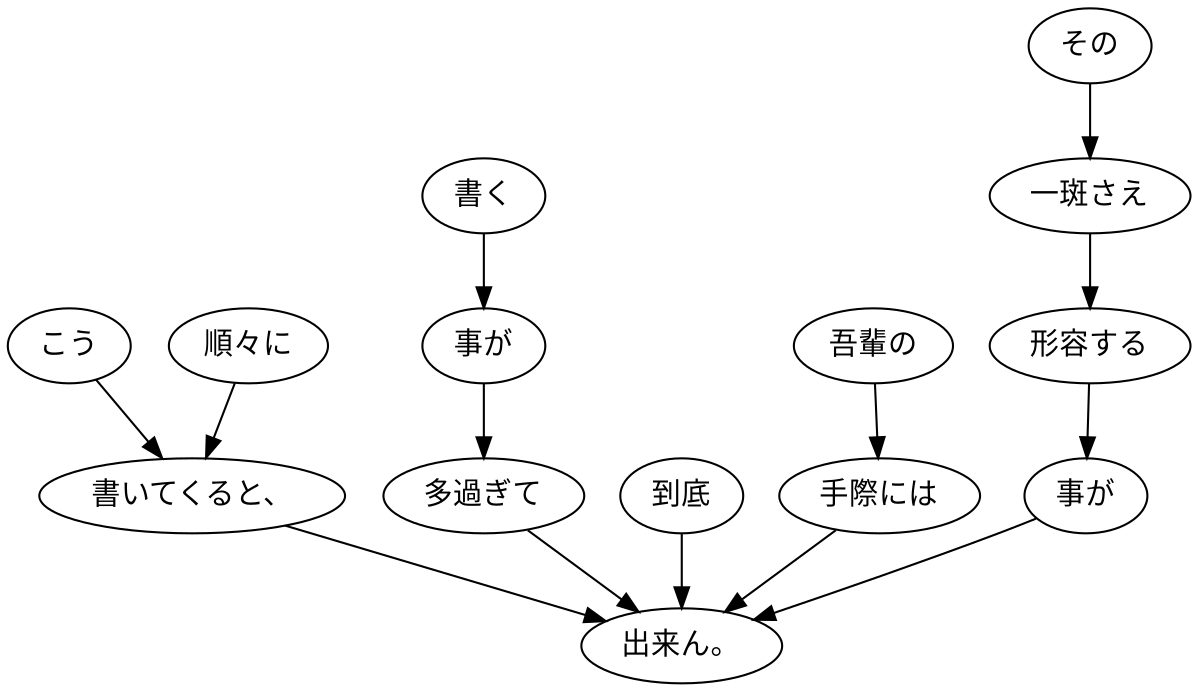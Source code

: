 digraph graph4447 {
	node0 [label="こう"];
	node1 [label="順々に"];
	node2 [label="書いてくると、"];
	node3 [label="書く"];
	node4 [label="事が"];
	node5 [label="多過ぎて"];
	node6 [label="到底"];
	node7 [label="吾輩の"];
	node8 [label="手際には"];
	node9 [label="その"];
	node10 [label="一斑さえ"];
	node11 [label="形容する"];
	node12 [label="事が"];
	node13 [label="出来ん。"];
	node0 -> node2;
	node1 -> node2;
	node2 -> node13;
	node3 -> node4;
	node4 -> node5;
	node5 -> node13;
	node6 -> node13;
	node7 -> node8;
	node8 -> node13;
	node9 -> node10;
	node10 -> node11;
	node11 -> node12;
	node12 -> node13;
}

